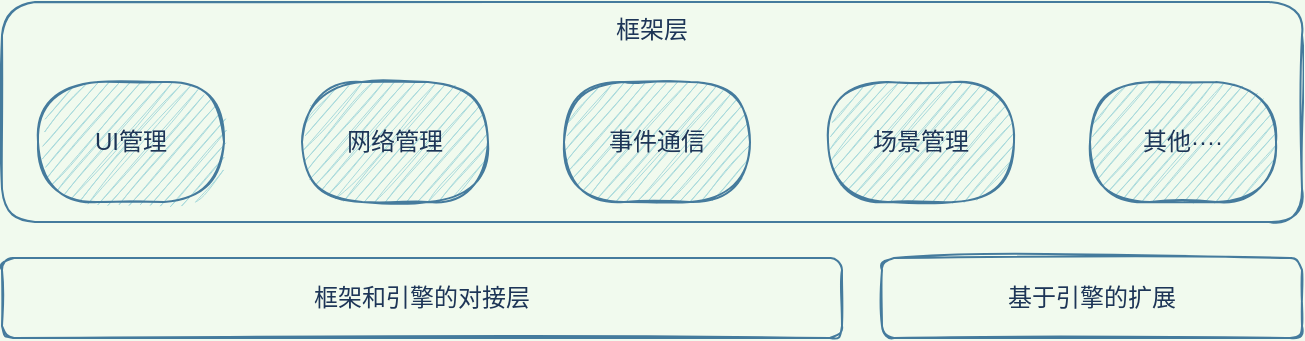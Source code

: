 <mxfile version="13.6.5">
    <diagram id="LpkSENAFwFBsIaX1rJZD" name="第 1 页">
        <mxGraphModel dx="1085" dy="523" grid="1" gridSize="10" guides="1" tooltips="1" connect="1" arrows="1" fold="1" page="1" pageScale="1" pageWidth="350" pageHeight="200" background="#F1FAEE" math="0" shadow="0">
            <root>
                <mxCell id="0"/>
                <mxCell id="1" parent="0"/>
                <mxCell id="10" value="框架和引擎的对接层" style="rounded=1;whiteSpace=wrap;html=1;sketch=1;strokeColor=#457B9D;fontColor=#1D3557;fillColor=none;" vertex="1" parent="1">
                    <mxGeometry x="30" y="144" width="420" height="40" as="geometry"/>
                </mxCell>
                <mxCell id="11" value="" style="group;sketch=1;fontColor=#1D3557;fillStyle=auto;gradientDirection=north;" vertex="1" connectable="0" parent="1">
                    <mxGeometry x="30" y="16" width="650" height="110" as="geometry"/>
                </mxCell>
                <mxCell id="12" value="框架层" style="rounded=1;whiteSpace=wrap;html=1;horizontal=1;verticalAlign=top;sketch=1;fillColor=none;strokeColor=#457B9D;fontColor=#1D3557;" vertex="1" parent="11">
                    <mxGeometry width="650" height="110" as="geometry"/>
                </mxCell>
                <mxCell id="13" value="UI管理&lt;span style=&quot;color: rgba(0 , 0 , 0 , 0) ; font-family: monospace ; font-size: 0px&quot;&gt;%3CmxGraphModel%3E%3Croot%3E%3CmxCell%20id%3D%220%22%2F%3E%3CmxCell%20id%3D%221%22%20parent%3D%220%22%2F%3E%3CmxCell%20id%3D%222%22%20value%3D%22%E5%BC%95%E6%93%8E%E5%AF%B9%E6%8E%A5%E5%B1%82%22%20style%3D%22rounded%3D1%3BwhiteSpace%3Dwrap%3Bhtml%3D1%3B%22%20vertex%3D%221%22%20parent%3D%221%22%3E%3CmxGeometry%20x%3D%22150%22%20y%3D%22630%22%20width%3D%22650%22%20height%3D%2260%22%20as%3D%22geometry%22%2F%3E%3C%2FmxCell%3E%3C%2Froot%3E%3C%2FmxGraphModel%3E&lt;/span&gt;" style="rounded=1;whiteSpace=wrap;html=1;arcSize=50;sketch=1;fillColor=#A8DADC;strokeColor=#457B9D;fontColor=#1D3557;" vertex="1" parent="11">
                    <mxGeometry x="18" y="40" width="93" height="60" as="geometry"/>
                </mxCell>
                <mxCell id="14" value="网络管理&lt;span style=&quot;color: rgba(0 , 0 , 0 , 0) ; font-family: monospace ; font-size: 0px&quot;&gt;%3CmxGraphModel%3E%3Croot%3E%3CmxCell%20id%3D%220%22%2F%3E%3CmxCell%20id%3D%221%22%20parent%3D%220%22%2F%3E%3CmxCell%20id%3D%222%22%20value%3D%22UI%E7%AE%A1%E7%90%86%26lt%3Bspan%20style%3D%26quot%3Bcolor%3A%20rgba(0%20%2C%200%20%2C%200%20%2C%200)%20%3B%20font-family%3A%20monospace%20%3B%20font-size%3A%200px%26quot%3B%26gt%3B%253CmxGraphModel%253E%253Croot%253E%253CmxCell%2520id%253D%25220%2522%252F%253E%253CmxCell%2520id%253D%25221%2522%2520parent%253D%25220%2522%252F%253E%253CmxCell%2520id%253D%25222%2522%2520value%253D%2522%25E5%25BC%2595%25E6%2593%258E%25E5%25AF%25B9%25E6%258E%25A5%25E5%25B1%2582%2522%2520style%253D%2522rounded%253D1%253BwhiteSpace%253Dwrap%253Bhtml%253D1%253B%2522%2520vertex%253D%25221%2522%2520parent%253D%25221%2522%253E%253CmxGeometry%2520x%253D%2522150%2522%2520y%253D%2522630%2522%2520width%253D%2522650%2522%2520height%253D%252260%2522%2520as%253D%2522geometry%2522%252F%253E%253C%252FmxCell%253E%253C%252Froot%253E%253C%252FmxGraphModel%253E%26lt%3B%2Fspan%26gt%3B%22%20style%3D%22rounded%3D1%3BwhiteSpace%3Dwrap%3Bhtml%3D1%3B%22%20vertex%3D%221%22%20parent%3D%221%22%3E%3CmxGeometry%20x%3D%22160%22%20y%3D%22550%22%20width%3D%22120%22%20height%3D%2260%22%20as%3D%22geometry%22%2F%3E%3C%2FmxCell%3E%3C%2Froot%3E%3C%2FmxGraphModel%3E&lt;/span&gt;" style="rounded=1;whiteSpace=wrap;html=1;arcSize=50;sketch=1;fillColor=#A8DADC;strokeColor=#457B9D;fontColor=#1D3557;" vertex="1" parent="11">
                    <mxGeometry x="150" y="40" width="93" height="60" as="geometry"/>
                </mxCell>
                <mxCell id="15" value="事件通信" style="rounded=1;whiteSpace=wrap;html=1;arcSize=50;sketch=1;fillColor=#A8DADC;strokeColor=#457B9D;fontColor=#1D3557;" vertex="1" parent="11">
                    <mxGeometry x="281" y="40" width="93" height="60" as="geometry"/>
                </mxCell>
                <mxCell id="16" value="场景管理" style="rounded=1;whiteSpace=wrap;html=1;arcSize=50;sketch=1;fillColor=#A8DADC;strokeColor=#457B9D;fontColor=#1D3557;" vertex="1" parent="11">
                    <mxGeometry x="413" y="40" width="93" height="60" as="geometry"/>
                </mxCell>
                <mxCell id="17" value="其他····" style="rounded=1;whiteSpace=wrap;html=1;arcSize=50;sketch=1;fillColor=#A8DADC;strokeColor=#457B9D;fontColor=#1D3557;" vertex="1" parent="11">
                    <mxGeometry x="544" y="40" width="93" height="60" as="geometry"/>
                </mxCell>
                <mxCell id="18" value="基于引擎的扩展" style="rounded=1;whiteSpace=wrap;html=1;sketch=1;strokeColor=#457B9D;fontColor=#1D3557;fillColor=none;" vertex="1" parent="1">
                    <mxGeometry x="470" y="144" width="210" height="40" as="geometry"/>
                </mxCell>
            </root>
        </mxGraphModel>
    </diagram>
</mxfile>
